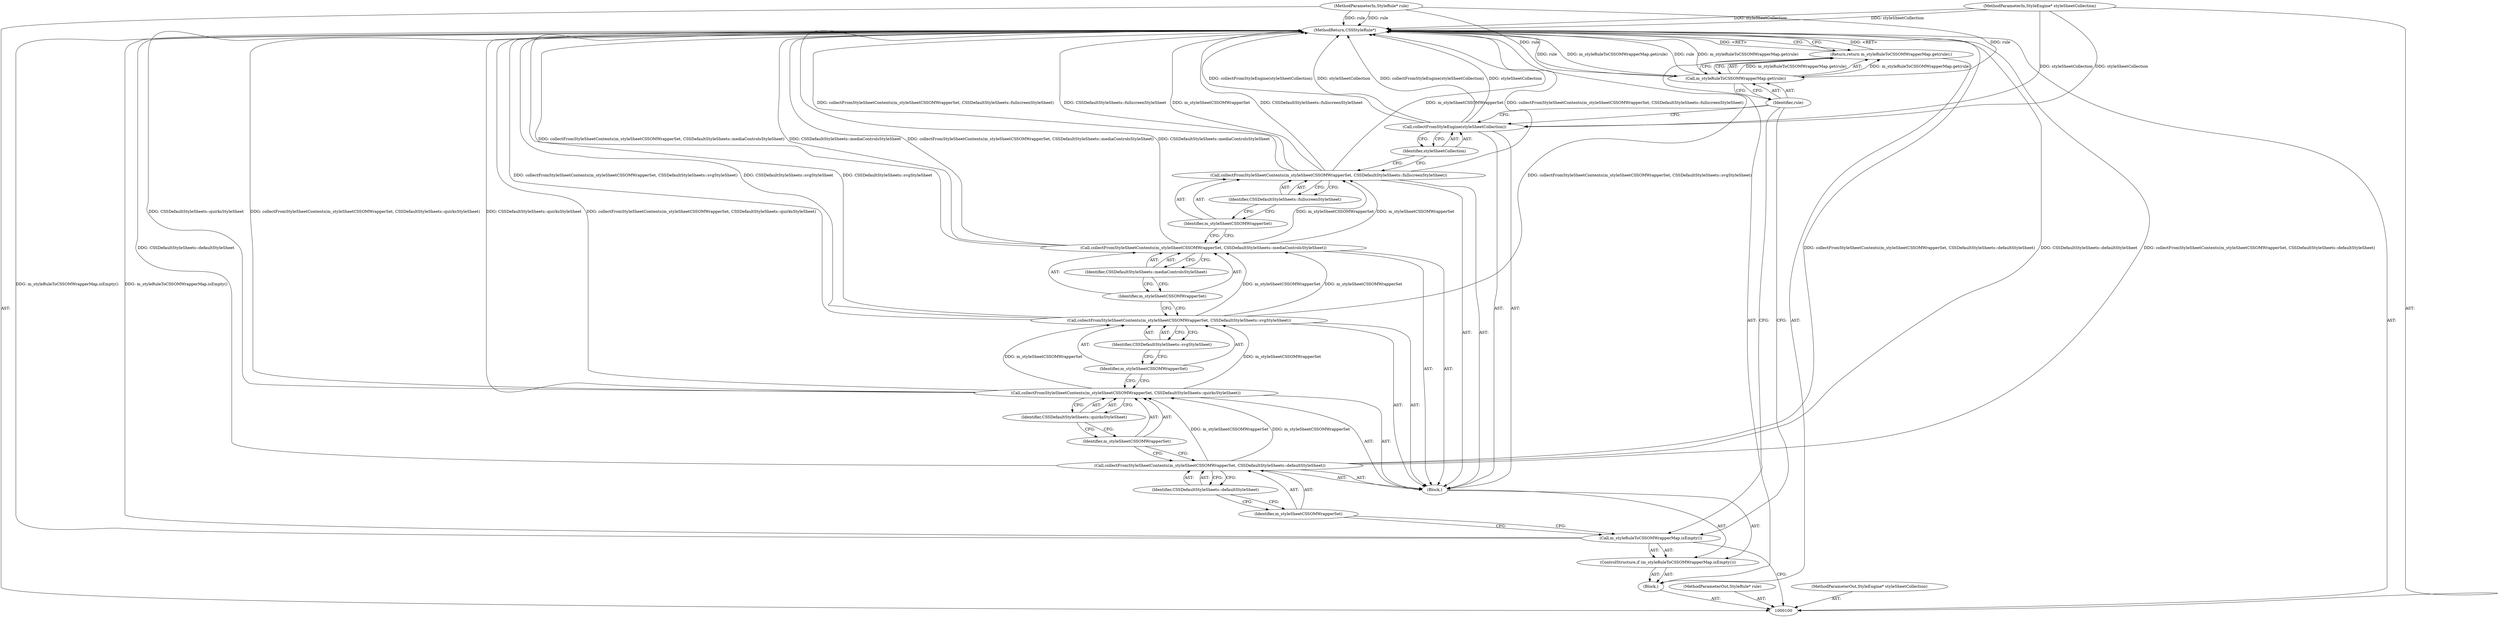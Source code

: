 digraph "0_Chrome_4d17163f4b66be517dc49019a029e5ddbd45078c_4" {
"1000127" [label="(MethodReturn,CSSStyleRule*)"];
"1000101" [label="(MethodParameterIn,StyleRule* rule)"];
"1000150" [label="(MethodParameterOut,StyleRule* rule)"];
"1000102" [label="(MethodParameterIn,StyleEngine* styleSheetCollection)"];
"1000151" [label="(MethodParameterOut,StyleEngine* styleSheetCollection)"];
"1000123" [label="(Identifier,styleSheetCollection)"];
"1000122" [label="(Call,collectFromStyleEngine(styleSheetCollection))"];
"1000125" [label="(Call,m_styleRuleToCSSOMWrapperMap.get(rule))"];
"1000124" [label="(Return,return m_styleRuleToCSSOMWrapperMap.get(rule);)"];
"1000126" [label="(Identifier,rule)"];
"1000103" [label="(Block,)"];
"1000106" [label="(Block,)"];
"1000104" [label="(ControlStructure,if (m_styleRuleToCSSOMWrapperMap.isEmpty()))"];
"1000105" [label="(Call,m_styleRuleToCSSOMWrapperMap.isEmpty())"];
"1000108" [label="(Identifier,m_styleSheetCSSOMWrapperSet)"];
"1000109" [label="(Identifier,CSSDefaultStyleSheets::defaultStyleSheet)"];
"1000107" [label="(Call,collectFromStyleSheetContents(m_styleSheetCSSOMWrapperSet, CSSDefaultStyleSheets::defaultStyleSheet))"];
"1000111" [label="(Identifier,m_styleSheetCSSOMWrapperSet)"];
"1000112" [label="(Identifier,CSSDefaultStyleSheets::quirksStyleSheet)"];
"1000110" [label="(Call,collectFromStyleSheetContents(m_styleSheetCSSOMWrapperSet, CSSDefaultStyleSheets::quirksStyleSheet))"];
"1000114" [label="(Identifier,m_styleSheetCSSOMWrapperSet)"];
"1000115" [label="(Identifier,CSSDefaultStyleSheets::svgStyleSheet)"];
"1000113" [label="(Call,collectFromStyleSheetContents(m_styleSheetCSSOMWrapperSet, CSSDefaultStyleSheets::svgStyleSheet))"];
"1000117" [label="(Identifier,m_styleSheetCSSOMWrapperSet)"];
"1000118" [label="(Identifier,CSSDefaultStyleSheets::mediaControlsStyleSheet)"];
"1000116" [label="(Call,collectFromStyleSheetContents(m_styleSheetCSSOMWrapperSet, CSSDefaultStyleSheets::mediaControlsStyleSheet))"];
"1000120" [label="(Identifier,m_styleSheetCSSOMWrapperSet)"];
"1000121" [label="(Identifier,CSSDefaultStyleSheets::fullscreenStyleSheet)"];
"1000119" [label="(Call,collectFromStyleSheetContents(m_styleSheetCSSOMWrapperSet, CSSDefaultStyleSheets::fullscreenStyleSheet))"];
"1000127" -> "1000100"  [label="AST: "];
"1000127" -> "1000124"  [label="CFG: "];
"1000125" -> "1000127"  [label="DDG: rule"];
"1000125" -> "1000127"  [label="DDG: m_styleRuleToCSSOMWrapperMap.get(rule)"];
"1000107" -> "1000127"  [label="DDG: collectFromStyleSheetContents(m_styleSheetCSSOMWrapperSet, CSSDefaultStyleSheets::defaultStyleSheet)"];
"1000107" -> "1000127"  [label="DDG: CSSDefaultStyleSheets::defaultStyleSheet"];
"1000105" -> "1000127"  [label="DDG: m_styleRuleToCSSOMWrapperMap.isEmpty()"];
"1000122" -> "1000127"  [label="DDG: styleSheetCollection"];
"1000122" -> "1000127"  [label="DDG: collectFromStyleEngine(styleSheetCollection)"];
"1000116" -> "1000127"  [label="DDG: CSSDefaultStyleSheets::mediaControlsStyleSheet"];
"1000116" -> "1000127"  [label="DDG: collectFromStyleSheetContents(m_styleSheetCSSOMWrapperSet, CSSDefaultStyleSheets::mediaControlsStyleSheet)"];
"1000119" -> "1000127"  [label="DDG: collectFromStyleSheetContents(m_styleSheetCSSOMWrapperSet, CSSDefaultStyleSheets::fullscreenStyleSheet)"];
"1000119" -> "1000127"  [label="DDG: CSSDefaultStyleSheets::fullscreenStyleSheet"];
"1000119" -> "1000127"  [label="DDG: m_styleSheetCSSOMWrapperSet"];
"1000113" -> "1000127"  [label="DDG: CSSDefaultStyleSheets::svgStyleSheet"];
"1000113" -> "1000127"  [label="DDG: collectFromStyleSheetContents(m_styleSheetCSSOMWrapperSet, CSSDefaultStyleSheets::svgStyleSheet)"];
"1000102" -> "1000127"  [label="DDG: styleSheetCollection"];
"1000110" -> "1000127"  [label="DDG: CSSDefaultStyleSheets::quirksStyleSheet"];
"1000110" -> "1000127"  [label="DDG: collectFromStyleSheetContents(m_styleSheetCSSOMWrapperSet, CSSDefaultStyleSheets::quirksStyleSheet)"];
"1000101" -> "1000127"  [label="DDG: rule"];
"1000124" -> "1000127"  [label="DDG: <RET>"];
"1000101" -> "1000100"  [label="AST: "];
"1000101" -> "1000127"  [label="DDG: rule"];
"1000101" -> "1000125"  [label="DDG: rule"];
"1000150" -> "1000100"  [label="AST: "];
"1000102" -> "1000100"  [label="AST: "];
"1000102" -> "1000127"  [label="DDG: styleSheetCollection"];
"1000102" -> "1000122"  [label="DDG: styleSheetCollection"];
"1000151" -> "1000100"  [label="AST: "];
"1000123" -> "1000122"  [label="AST: "];
"1000123" -> "1000119"  [label="CFG: "];
"1000122" -> "1000123"  [label="CFG: "];
"1000122" -> "1000106"  [label="AST: "];
"1000122" -> "1000123"  [label="CFG: "];
"1000123" -> "1000122"  [label="AST: "];
"1000126" -> "1000122"  [label="CFG: "];
"1000122" -> "1000127"  [label="DDG: styleSheetCollection"];
"1000122" -> "1000127"  [label="DDG: collectFromStyleEngine(styleSheetCollection)"];
"1000102" -> "1000122"  [label="DDG: styleSheetCollection"];
"1000125" -> "1000124"  [label="AST: "];
"1000125" -> "1000126"  [label="CFG: "];
"1000126" -> "1000125"  [label="AST: "];
"1000124" -> "1000125"  [label="CFG: "];
"1000125" -> "1000127"  [label="DDG: rule"];
"1000125" -> "1000127"  [label="DDG: m_styleRuleToCSSOMWrapperMap.get(rule)"];
"1000125" -> "1000124"  [label="DDG: m_styleRuleToCSSOMWrapperMap.get(rule)"];
"1000101" -> "1000125"  [label="DDG: rule"];
"1000124" -> "1000103"  [label="AST: "];
"1000124" -> "1000125"  [label="CFG: "];
"1000125" -> "1000124"  [label="AST: "];
"1000127" -> "1000124"  [label="CFG: "];
"1000124" -> "1000127"  [label="DDG: <RET>"];
"1000125" -> "1000124"  [label="DDG: m_styleRuleToCSSOMWrapperMap.get(rule)"];
"1000126" -> "1000125"  [label="AST: "];
"1000126" -> "1000122"  [label="CFG: "];
"1000126" -> "1000105"  [label="CFG: "];
"1000125" -> "1000126"  [label="CFG: "];
"1000103" -> "1000100"  [label="AST: "];
"1000104" -> "1000103"  [label="AST: "];
"1000124" -> "1000103"  [label="AST: "];
"1000106" -> "1000104"  [label="AST: "];
"1000107" -> "1000106"  [label="AST: "];
"1000110" -> "1000106"  [label="AST: "];
"1000113" -> "1000106"  [label="AST: "];
"1000116" -> "1000106"  [label="AST: "];
"1000119" -> "1000106"  [label="AST: "];
"1000122" -> "1000106"  [label="AST: "];
"1000104" -> "1000103"  [label="AST: "];
"1000105" -> "1000104"  [label="AST: "];
"1000106" -> "1000104"  [label="AST: "];
"1000105" -> "1000104"  [label="AST: "];
"1000105" -> "1000100"  [label="CFG: "];
"1000108" -> "1000105"  [label="CFG: "];
"1000126" -> "1000105"  [label="CFG: "];
"1000105" -> "1000127"  [label="DDG: m_styleRuleToCSSOMWrapperMap.isEmpty()"];
"1000108" -> "1000107"  [label="AST: "];
"1000108" -> "1000105"  [label="CFG: "];
"1000109" -> "1000108"  [label="CFG: "];
"1000109" -> "1000107"  [label="AST: "];
"1000109" -> "1000108"  [label="CFG: "];
"1000107" -> "1000109"  [label="CFG: "];
"1000107" -> "1000106"  [label="AST: "];
"1000107" -> "1000109"  [label="CFG: "];
"1000108" -> "1000107"  [label="AST: "];
"1000109" -> "1000107"  [label="AST: "];
"1000111" -> "1000107"  [label="CFG: "];
"1000107" -> "1000127"  [label="DDG: collectFromStyleSheetContents(m_styleSheetCSSOMWrapperSet, CSSDefaultStyleSheets::defaultStyleSheet)"];
"1000107" -> "1000127"  [label="DDG: CSSDefaultStyleSheets::defaultStyleSheet"];
"1000107" -> "1000110"  [label="DDG: m_styleSheetCSSOMWrapperSet"];
"1000111" -> "1000110"  [label="AST: "];
"1000111" -> "1000107"  [label="CFG: "];
"1000112" -> "1000111"  [label="CFG: "];
"1000112" -> "1000110"  [label="AST: "];
"1000112" -> "1000111"  [label="CFG: "];
"1000110" -> "1000112"  [label="CFG: "];
"1000110" -> "1000106"  [label="AST: "];
"1000110" -> "1000112"  [label="CFG: "];
"1000111" -> "1000110"  [label="AST: "];
"1000112" -> "1000110"  [label="AST: "];
"1000114" -> "1000110"  [label="CFG: "];
"1000110" -> "1000127"  [label="DDG: CSSDefaultStyleSheets::quirksStyleSheet"];
"1000110" -> "1000127"  [label="DDG: collectFromStyleSheetContents(m_styleSheetCSSOMWrapperSet, CSSDefaultStyleSheets::quirksStyleSheet)"];
"1000107" -> "1000110"  [label="DDG: m_styleSheetCSSOMWrapperSet"];
"1000110" -> "1000113"  [label="DDG: m_styleSheetCSSOMWrapperSet"];
"1000114" -> "1000113"  [label="AST: "];
"1000114" -> "1000110"  [label="CFG: "];
"1000115" -> "1000114"  [label="CFG: "];
"1000115" -> "1000113"  [label="AST: "];
"1000115" -> "1000114"  [label="CFG: "];
"1000113" -> "1000115"  [label="CFG: "];
"1000113" -> "1000106"  [label="AST: "];
"1000113" -> "1000115"  [label="CFG: "];
"1000114" -> "1000113"  [label="AST: "];
"1000115" -> "1000113"  [label="AST: "];
"1000117" -> "1000113"  [label="CFG: "];
"1000113" -> "1000127"  [label="DDG: CSSDefaultStyleSheets::svgStyleSheet"];
"1000113" -> "1000127"  [label="DDG: collectFromStyleSheetContents(m_styleSheetCSSOMWrapperSet, CSSDefaultStyleSheets::svgStyleSheet)"];
"1000110" -> "1000113"  [label="DDG: m_styleSheetCSSOMWrapperSet"];
"1000113" -> "1000116"  [label="DDG: m_styleSheetCSSOMWrapperSet"];
"1000117" -> "1000116"  [label="AST: "];
"1000117" -> "1000113"  [label="CFG: "];
"1000118" -> "1000117"  [label="CFG: "];
"1000118" -> "1000116"  [label="AST: "];
"1000118" -> "1000117"  [label="CFG: "];
"1000116" -> "1000118"  [label="CFG: "];
"1000116" -> "1000106"  [label="AST: "];
"1000116" -> "1000118"  [label="CFG: "];
"1000117" -> "1000116"  [label="AST: "];
"1000118" -> "1000116"  [label="AST: "];
"1000120" -> "1000116"  [label="CFG: "];
"1000116" -> "1000127"  [label="DDG: CSSDefaultStyleSheets::mediaControlsStyleSheet"];
"1000116" -> "1000127"  [label="DDG: collectFromStyleSheetContents(m_styleSheetCSSOMWrapperSet, CSSDefaultStyleSheets::mediaControlsStyleSheet)"];
"1000113" -> "1000116"  [label="DDG: m_styleSheetCSSOMWrapperSet"];
"1000116" -> "1000119"  [label="DDG: m_styleSheetCSSOMWrapperSet"];
"1000120" -> "1000119"  [label="AST: "];
"1000120" -> "1000116"  [label="CFG: "];
"1000121" -> "1000120"  [label="CFG: "];
"1000121" -> "1000119"  [label="AST: "];
"1000121" -> "1000120"  [label="CFG: "];
"1000119" -> "1000121"  [label="CFG: "];
"1000119" -> "1000106"  [label="AST: "];
"1000119" -> "1000121"  [label="CFG: "];
"1000120" -> "1000119"  [label="AST: "];
"1000121" -> "1000119"  [label="AST: "];
"1000123" -> "1000119"  [label="CFG: "];
"1000119" -> "1000127"  [label="DDG: collectFromStyleSheetContents(m_styleSheetCSSOMWrapperSet, CSSDefaultStyleSheets::fullscreenStyleSheet)"];
"1000119" -> "1000127"  [label="DDG: CSSDefaultStyleSheets::fullscreenStyleSheet"];
"1000119" -> "1000127"  [label="DDG: m_styleSheetCSSOMWrapperSet"];
"1000116" -> "1000119"  [label="DDG: m_styleSheetCSSOMWrapperSet"];
}
